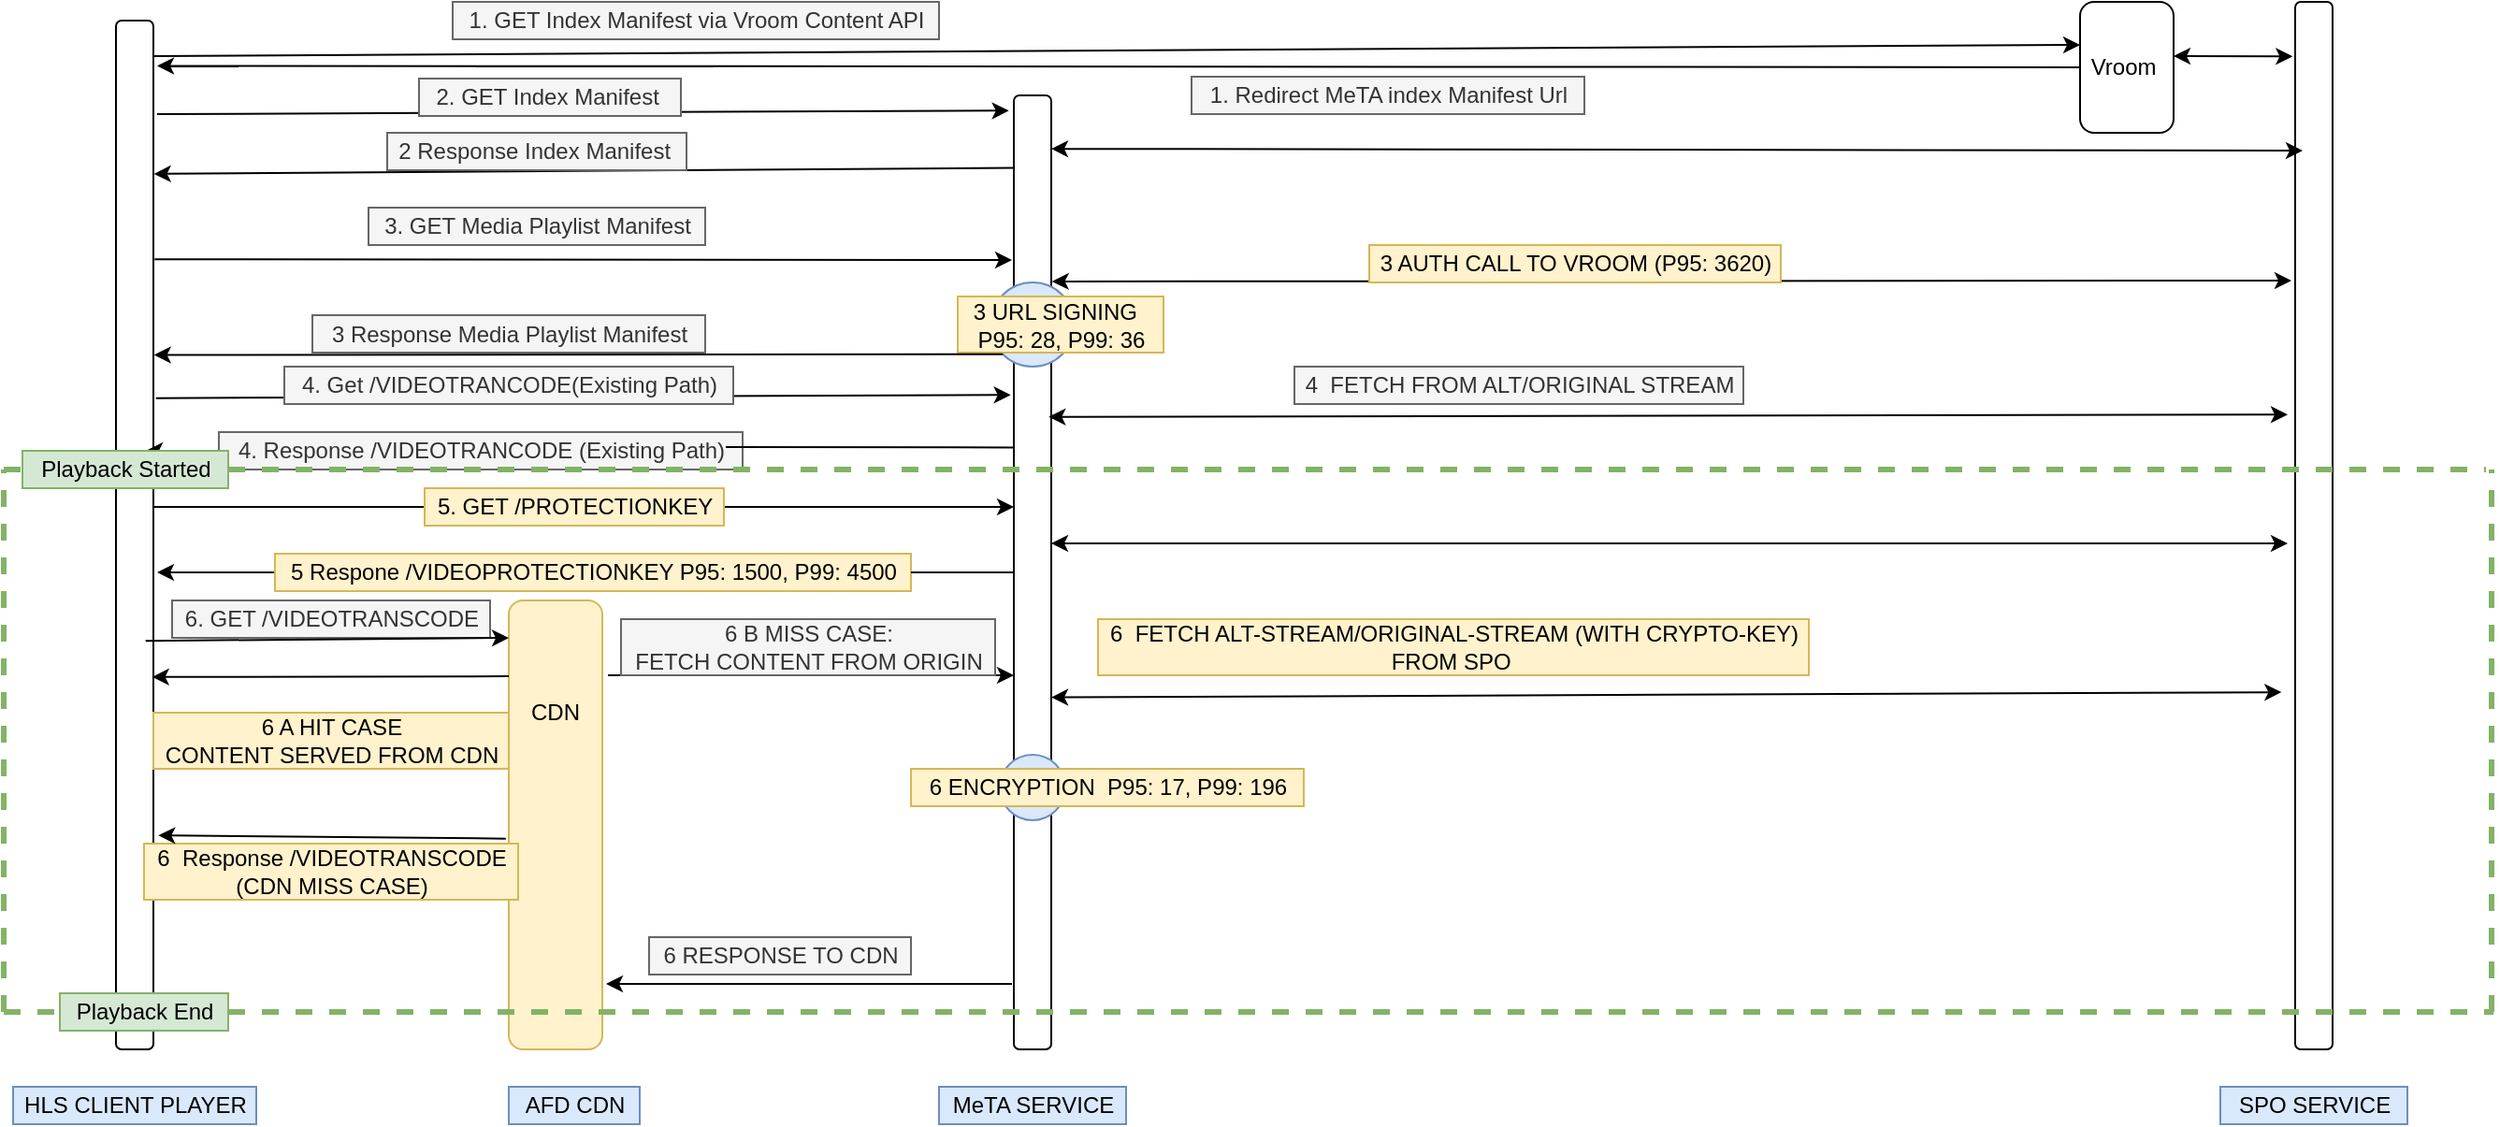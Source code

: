 <mxfile version="14.4.3" type="github">
  <diagram id="vMYTdDhBlaslFHV7eie7" name="Page-1">
    <mxGraphModel dx="782" dy="1479" grid="1" gridSize="10" guides="1" tooltips="1" connect="1" arrows="1" fold="1" page="1" pageScale="1" pageWidth="850" pageHeight="1100" math="0" shadow="0">
      <root>
        <mxCell id="0" />
        <mxCell id="1" parent="0" />
        <mxCell id="3xbs1KLySd6zEUoxScLz-1" value="" style="rounded=1;whiteSpace=wrap;html=1;" parent="1" vertex="1">
          <mxGeometry x="100" y="-310" width="20" height="550" as="geometry" />
        </mxCell>
        <mxCell id="3xbs1KLySd6zEUoxScLz-2" value="&lt;span style=&quot;color: rgba(0 , 0 , 0 , 0) ; font-family: monospace ; font-size: 0px&quot;&gt;%3CmxGraphModel%3E%3Croot%3E%3CmxCell%20id%3D%220%22%2F%3E%3CmxCell%20id%3D%221%22%20parent%3D%220%22%2F%3E%3CmxCell%20id%3D%222%22%20value%3D%223.4%20ENCRYPTION%20(DEFAULT%20MODE)%20P95%3A%2017%2C%20P99%3A%20196%22%20style%3D%22text%3Bhtml%3D1%3Balign%3Dcenter%3BverticalAlign%3Dmiddle%3Bresizable%3D0%3Bpoints%3D%5B%5D%3Bautosize%3D1%3BstrokeColor%3D%2382b366%3BfillColor%3D%23FF6666%3B%22%20vertex%3D%221%22%20parent%3D%221%22%3E%3CmxGeometry%20x%3D%22540%22%20y%3D%2290%22%20width%3D%22320%22%20height%3D%2220%22%20as%3D%22geometry%22%2F%3E%3C%2FmxCell%3E%3C%2Froot%3E%3C%2FmxGraphModel%3E&lt;/span&gt;" style="rounded=1;whiteSpace=wrap;html=1;" parent="1" vertex="1">
          <mxGeometry x="580" y="-270" width="20" height="510" as="geometry" />
        </mxCell>
        <mxCell id="3xbs1KLySd6zEUoxScLz-3" value="" style="rounded=1;whiteSpace=wrap;html=1;" parent="1" vertex="1">
          <mxGeometry x="1265" y="-320" width="20" height="560" as="geometry" />
        </mxCell>
        <mxCell id="3xbs1KLySd6zEUoxScLz-11" value="" style="endArrow=classic;html=1;entryX=-0.133;entryY=0.016;entryDx=0;entryDy=0;entryPerimeter=0;" parent="1" target="3xbs1KLySd6zEUoxScLz-2" edge="1">
          <mxGeometry width="50" height="50" relative="1" as="geometry">
            <mxPoint x="122" y="-260" as="sourcePoint" />
            <mxPoint x="490" y="-262.5" as="targetPoint" />
          </mxGeometry>
        </mxCell>
        <mxCell id="3xbs1KLySd6zEUoxScLz-12" value="2. GET Index Manifest&amp;nbsp;" style="text;html=1;align=center;verticalAlign=middle;resizable=0;points=[];autosize=1;fillColor=#f5f5f5;strokeColor=#666666;fontColor=#333333;" parent="1" vertex="1">
          <mxGeometry x="262" y="-279" width="140" height="20" as="geometry" />
        </mxCell>
        <mxCell id="3xbs1KLySd6zEUoxScLz-13" value="" style="endArrow=classic;startArrow=classic;html=1;entryX=0.2;entryY=0.142;entryDx=0;entryDy=0;entryPerimeter=0;exitX=1;exitY=0.056;exitDx=0;exitDy=0;exitPerimeter=0;" parent="1" source="3xbs1KLySd6zEUoxScLz-2" target="3xbs1KLySd6zEUoxScLz-3" edge="1">
          <mxGeometry width="50" height="50" relative="1" as="geometry">
            <mxPoint x="601.5" y="-303.17" as="sourcePoint" />
            <mxPoint x="1264.84" y="-302.25" as="targetPoint" />
            <Array as="points" />
          </mxGeometry>
        </mxCell>
        <mxCell id="3xbs1KLySd6zEUoxScLz-14" value="" style="endArrow=classic;html=1;entryX=1.017;entryY=0.149;entryDx=0;entryDy=0;entryPerimeter=0;exitX=0;exitY=0.076;exitDx=0;exitDy=0;exitPerimeter=0;" parent="1" source="3xbs1KLySd6zEUoxScLz-2" target="3xbs1KLySd6zEUoxScLz-1" edge="1">
          <mxGeometry width="50" height="50" relative="1" as="geometry">
            <mxPoint x="490" y="-227.5" as="sourcePoint" />
            <mxPoint x="124" y="-288.5" as="targetPoint" />
          </mxGeometry>
        </mxCell>
        <mxCell id="3xbs1KLySd6zEUoxScLz-15" value="2 Response Index Manifest&amp;nbsp;" style="text;html=1;align=center;verticalAlign=middle;resizable=0;points=[];autosize=1;fillColor=#f5f5f5;strokeColor=#666666;fontColor=#333333;" parent="1" vertex="1">
          <mxGeometry x="245" y="-250" width="160" height="20" as="geometry" />
        </mxCell>
        <mxCell id="3xbs1KLySd6zEUoxScLz-16" value="" style="endArrow=classic;html=1;exitX=1.033;exitY=0.232;exitDx=0;exitDy=0;exitPerimeter=0;" parent="1" source="3xbs1KLySd6zEUoxScLz-1" edge="1">
          <mxGeometry width="50" height="50" relative="1" as="geometry">
            <mxPoint x="132" y="-250" as="sourcePoint" />
            <mxPoint x="579" y="-182" as="targetPoint" />
          </mxGeometry>
        </mxCell>
        <mxCell id="3xbs1KLySd6zEUoxScLz-18" value="3. GET Media Playlist Manifest" style="text;html=1;align=center;verticalAlign=middle;resizable=0;points=[];autosize=1;fillColor=#f5f5f5;strokeColor=#666666;fontColor=#333333;" parent="1" vertex="1">
          <mxGeometry x="235" y="-210" width="180" height="20" as="geometry" />
        </mxCell>
        <mxCell id="3xbs1KLySd6zEUoxScLz-19" value="" style="endArrow=classic;startArrow=classic;html=1;exitX=1.017;exitY=0.195;exitDx=0;exitDy=0;exitPerimeter=0;" parent="1" source="3xbs1KLySd6zEUoxScLz-2" edge="1">
          <mxGeometry width="50" height="50" relative="1" as="geometry">
            <mxPoint x="602" y="-230" as="sourcePoint" />
            <mxPoint x="1263" y="-171" as="targetPoint" />
          </mxGeometry>
        </mxCell>
        <mxCell id="3xbs1KLySd6zEUoxScLz-20" value="3 AUTH CALL TO VROOM (P95: 3620)" style="text;html=1;align=center;verticalAlign=middle;resizable=0;points=[];autosize=1;strokeColor=#d6b656;fillColor=#fff2cc;" parent="1" vertex="1">
          <mxGeometry x="770" y="-190" width="220" height="20" as="geometry" />
        </mxCell>
        <mxCell id="3xbs1KLySd6zEUoxScLz-27" value="" style="ellipse;whiteSpace=wrap;html=1;aspect=fixed;fillColor=#dae8fc;strokeColor=#6c8ebf;" parent="1" vertex="1">
          <mxGeometry x="567.5" y="-170" width="45" height="45" as="geometry" />
        </mxCell>
        <mxCell id="3xbs1KLySd6zEUoxScLz-28" value="3 URL SIGNING&amp;nbsp;&amp;nbsp;&lt;br&gt;P95: 28, P99: 36" style="text;html=1;align=center;verticalAlign=middle;resizable=0;points=[];autosize=1;strokeColor=#d6b656;fillColor=#fff2cc;" parent="1" vertex="1">
          <mxGeometry x="550" y="-162.5" width="110" height="30" as="geometry" />
        </mxCell>
        <mxCell id="3xbs1KLySd6zEUoxScLz-29" value="" style="endArrow=classic;html=1;exitX=0;exitY=1;exitDx=0;exitDy=0;entryX=1.017;entryY=0.325;entryDx=0;entryDy=0;entryPerimeter=0;" parent="1" source="3xbs1KLySd6zEUoxScLz-27" target="3xbs1KLySd6zEUoxScLz-1" edge="1">
          <mxGeometry width="50" height="50" relative="1" as="geometry">
            <mxPoint x="577" y="-170" as="sourcePoint" />
            <mxPoint x="122" y="-100" as="targetPoint" />
          </mxGeometry>
        </mxCell>
        <mxCell id="3xbs1KLySd6zEUoxScLz-30" value="3 Response Media Playlist Manifest" style="text;html=1;align=center;verticalAlign=middle;resizable=0;points=[];autosize=1;fillColor=#f5f5f5;strokeColor=#666666;fontColor=#333333;" parent="1" vertex="1">
          <mxGeometry x="205" y="-152.5" width="210" height="20" as="geometry" />
        </mxCell>
        <mxCell id="3xbs1KLySd6zEUoxScLz-36" value="" style="endArrow=classic;html=1;" parent="1" edge="1">
          <mxGeometry width="50" height="50" relative="1" as="geometry">
            <mxPoint x="120" y="-50" as="sourcePoint" />
            <mxPoint x="580" y="-50" as="targetPoint" />
            <Array as="points" />
          </mxGeometry>
        </mxCell>
        <mxCell id="3xbs1KLySd6zEUoxScLz-37" value="5. GET /PROTECTIONKEY" style="text;html=1;align=center;verticalAlign=middle;resizable=0;points=[];autosize=1;fillColor=#fff2cc;strokeColor=#d6b656;" parent="1" vertex="1">
          <mxGeometry x="265" y="-60" width="160" height="20" as="geometry" />
        </mxCell>
        <mxCell id="3xbs1KLySd6zEUoxScLz-38" value="" style="endArrow=classic;startArrow=classic;html=1;" parent="1" edge="1">
          <mxGeometry width="50" height="50" relative="1" as="geometry">
            <mxPoint x="600" y="-30.5" as="sourcePoint" />
            <mxPoint x="1261" y="-30.5" as="targetPoint" />
            <Array as="points" />
          </mxGeometry>
        </mxCell>
        <mxCell id="3xbs1KLySd6zEUoxScLz-39" value="" style="endArrow=classic;html=1;exitX=0;exitY=0.5;exitDx=0;exitDy=0;" parent="1" source="3xbs1KLySd6zEUoxScLz-40" edge="1">
          <mxGeometry width="50" height="50" relative="1" as="geometry">
            <mxPoint x="577" y="-290" as="sourcePoint" />
            <mxPoint x="122" y="-15" as="targetPoint" />
          </mxGeometry>
        </mxCell>
        <mxCell id="3xbs1KLySd6zEUoxScLz-42" value="" style="rounded=1;whiteSpace=wrap;html=1;fillColor=#fff2cc;strokeColor=#d6b656;" parent="1" vertex="1">
          <mxGeometry x="310" width="50" height="240" as="geometry" />
        </mxCell>
        <mxCell id="3xbs1KLySd6zEUoxScLz-43" value="CDN" style="text;html=1;strokeColor=none;fillColor=none;align=center;verticalAlign=middle;whiteSpace=wrap;rounded=0;" parent="1" vertex="1">
          <mxGeometry x="315" y="50" width="40" height="20" as="geometry" />
        </mxCell>
        <mxCell id="3xbs1KLySd6zEUoxScLz-44" value="6. GET /VIDEOTRANSCODE" style="text;html=1;align=center;verticalAlign=middle;resizable=0;points=[];autosize=1;fillColor=#f5f5f5;strokeColor=#666666;fontColor=#333333;" parent="1" vertex="1">
          <mxGeometry x="130" width="170" height="20" as="geometry" />
        </mxCell>
        <mxCell id="3xbs1KLySd6zEUoxScLz-45" value="" style="endArrow=classic;html=1;exitX=1.033;exitY=0.406;exitDx=0;exitDy=0;exitPerimeter=0;" parent="1" edge="1">
          <mxGeometry width="50" height="50" relative="1" as="geometry">
            <mxPoint x="115.83" y="21.6" as="sourcePoint" />
            <mxPoint x="310" y="20" as="targetPoint" />
          </mxGeometry>
        </mxCell>
        <mxCell id="3xbs1KLySd6zEUoxScLz-47" value="" style="endArrow=classic;html=1;" parent="1" edge="1">
          <mxGeometry width="50" height="50" relative="1" as="geometry">
            <mxPoint x="363" y="40" as="sourcePoint" />
            <mxPoint x="580" y="40" as="targetPoint" />
          </mxGeometry>
        </mxCell>
        <mxCell id="3xbs1KLySd6zEUoxScLz-48" value="6 B MISS CASE: &lt;br&gt;FETCH CONTENT FROM ORIGIN" style="text;html=1;align=center;verticalAlign=middle;resizable=0;points=[];autosize=1;fillColor=#f5f5f5;strokeColor=#666666;fontColor=#333333;" parent="1" vertex="1">
          <mxGeometry x="370" y="10" width="200" height="30" as="geometry" />
        </mxCell>
        <mxCell id="3xbs1KLySd6zEUoxScLz-49" value="" style="endArrow=classic;startArrow=classic;html=1;entryX=-0.367;entryY=0.659;entryDx=0;entryDy=0;entryPerimeter=0;exitX=1;exitY=0.631;exitDx=0;exitDy=0;exitPerimeter=0;" parent="1" source="3xbs1KLySd6zEUoxScLz-2" target="3xbs1KLySd6zEUoxScLz-3" edge="1">
          <mxGeometry width="50" height="50" relative="1" as="geometry">
            <mxPoint x="599.84" y="-76.73" as="sourcePoint" />
            <mxPoint x="1267.34" y="-76.75" as="targetPoint" />
          </mxGeometry>
        </mxCell>
        <mxCell id="3xbs1KLySd6zEUoxScLz-50" value="6&amp;nbsp; FETCH ALT-STREAM/ORIGINAL-STREAM (WITH CRYPTO-KEY)&lt;br&gt;FROM SPO&amp;nbsp;" style="text;html=1;align=center;verticalAlign=middle;resizable=0;points=[];autosize=1;strokeColor=#d6b656;fillColor=#fff2cc;" parent="1" vertex="1">
          <mxGeometry x="625" y="10" width="380" height="30" as="geometry" />
        </mxCell>
        <mxCell id="3xbs1KLySd6zEUoxScLz-52" value="" style="ellipse;whiteSpace=wrap;html=1;aspect=fixed;fillColor=#dae8fc;strokeColor=#6c8ebf;" parent="1" vertex="1">
          <mxGeometry x="572.5" y="82.5" width="35" height="35" as="geometry" />
        </mxCell>
        <mxCell id="3xbs1KLySd6zEUoxScLz-53" value="6 ENCRYPTION&amp;nbsp; P95: 17, P99: 196" style="text;html=1;align=center;verticalAlign=middle;resizable=0;points=[];autosize=1;strokeColor=#d6b656;fillColor=#fff2cc;" parent="1" vertex="1">
          <mxGeometry x="525" y="90" width="210" height="20" as="geometry" />
        </mxCell>
        <mxCell id="3xbs1KLySd6zEUoxScLz-54" value="" style="endArrow=classic;html=1;entryX=0.967;entryY=0.638;entryDx=0;entryDy=0;entryPerimeter=0;exitX=0;exitY=0.169;exitDx=0;exitDy=0;exitPerimeter=0;" parent="1" source="3xbs1KLySd6zEUoxScLz-42" target="3xbs1KLySd6zEUoxScLz-1" edge="1">
          <mxGeometry width="50" height="50" relative="1" as="geometry">
            <mxPoint x="342" y="-101" as="sourcePoint" />
            <mxPoint x="123" y="-101" as="targetPoint" />
          </mxGeometry>
        </mxCell>
        <mxCell id="3xbs1KLySd6zEUoxScLz-56" value="6 A HIT CASE&lt;br&gt;CONTENT SERVED FROM CDN" style="text;html=1;align=center;verticalAlign=middle;resizable=0;points=[];autosize=1;fillColor=#fff2cc;strokeColor=#d6b656;" parent="1" vertex="1">
          <mxGeometry x="120" y="60" width="190" height="30" as="geometry" />
        </mxCell>
        <mxCell id="3xbs1KLySd6zEUoxScLz-58" value="6&amp;nbsp; Response /VIDEOTRANSCODE &lt;br&gt;(CDN MISS CASE)" style="text;html=1;align=center;verticalAlign=middle;resizable=0;points=[];autosize=1;fillColor=#fff2cc;strokeColor=#d6b656;" parent="1" vertex="1">
          <mxGeometry x="115" y="130" width="200" height="30" as="geometry" />
        </mxCell>
        <mxCell id="3xbs1KLySd6zEUoxScLz-59" value="6 RESPONSE TO CDN" style="text;html=1;align=center;verticalAlign=middle;resizable=0;points=[];autosize=1;fillColor=#f5f5f5;strokeColor=#666666;fontColor=#333333;" parent="1" vertex="1">
          <mxGeometry x="385" y="180" width="140" height="20" as="geometry" />
        </mxCell>
        <mxCell id="3xbs1KLySd6zEUoxScLz-60" value="" style="endArrow=classic;html=1;" parent="1" edge="1">
          <mxGeometry width="50" height="50" relative="1" as="geometry">
            <mxPoint x="579" y="205" as="sourcePoint" />
            <mxPoint x="362" y="205" as="targetPoint" />
            <Array as="points">
              <mxPoint x="362" y="205" />
            </Array>
          </mxGeometry>
        </mxCell>
        <mxCell id="3xbs1KLySd6zEUoxScLz-61" value="HLS CLIENT PLAYER" style="text;html=1;align=center;verticalAlign=middle;resizable=0;points=[];autosize=1;fillColor=#dae8fc;strokeColor=#6c8ebf;" parent="1" vertex="1">
          <mxGeometry x="45" y="260" width="130" height="20" as="geometry" />
        </mxCell>
        <mxCell id="3xbs1KLySd6zEUoxScLz-63" value="AFD CDN" style="text;html=1;align=center;verticalAlign=middle;resizable=0;points=[];autosize=1;strokeColor=#6c8ebf;fillColor=#dae8fc;" parent="1" vertex="1">
          <mxGeometry x="310" y="260" width="70" height="20" as="geometry" />
        </mxCell>
        <mxCell id="3xbs1KLySd6zEUoxScLz-64" value="MeTA SERVICE&lt;br&gt;" style="text;html=1;align=center;verticalAlign=middle;resizable=0;points=[];autosize=1;strokeColor=#6c8ebf;fillColor=#dae8fc;" parent="1" vertex="1">
          <mxGeometry x="540" y="260" width="100" height="20" as="geometry" />
        </mxCell>
        <mxCell id="3xbs1KLySd6zEUoxScLz-65" value="SPO SERVICE" style="text;html=1;align=center;verticalAlign=middle;resizable=0;points=[];autosize=1;strokeColor=#6c8ebf;fillColor=#dae8fc;" parent="1" vertex="1">
          <mxGeometry x="1225" y="260" width="100" height="20" as="geometry" />
        </mxCell>
        <mxCell id="3xbs1KLySd6zEUoxScLz-70" value="" style="endArrow=classic;html=1;entryX=1.1;entryY=0.044;entryDx=0;entryDy=0;entryPerimeter=0;" parent="1" source="3xbs1KLySd6zEUoxScLz-118" target="3xbs1KLySd6zEUoxScLz-1" edge="1">
          <mxGeometry width="50" height="50" relative="1" as="geometry">
            <mxPoint x="540" y="-262.5" as="sourcePoint" />
            <mxPoint x="578" y="-262" as="targetPoint" />
          </mxGeometry>
        </mxCell>
        <mxCell id="3xbs1KLySd6zEUoxScLz-75" value="" style="endArrow=classic;html=1;exitX=1.067;exitY=0.367;exitDx=0;exitDy=0;exitPerimeter=0;entryX=-0.083;entryY=0.314;entryDx=0;entryDy=0;entryPerimeter=0;" parent="1" source="3xbs1KLySd6zEUoxScLz-1" target="3xbs1KLySd6zEUoxScLz-2" edge="1">
          <mxGeometry width="50" height="50" relative="1" as="geometry">
            <mxPoint x="130.34" y="-47" as="sourcePoint" />
            <mxPoint x="585" y="-48" as="targetPoint" />
            <Array as="points" />
          </mxGeometry>
        </mxCell>
        <mxCell id="3xbs1KLySd6zEUoxScLz-77" value="4. Get /VIDEOTRANCODE(Existing Path)" style="text;html=1;align=center;verticalAlign=middle;resizable=0;points=[];autosize=1;fillColor=#f5f5f5;strokeColor=#666666;fontColor=#333333;" parent="1" vertex="1">
          <mxGeometry x="190" y="-125" width="240" height="20" as="geometry" />
        </mxCell>
        <mxCell id="3xbs1KLySd6zEUoxScLz-82" value="" style="endArrow=classic;startArrow=classic;html=1;exitX=0.933;exitY=0.337;exitDx=0;exitDy=0;exitPerimeter=0;entryX=-0.2;entryY=0.394;entryDx=0;entryDy=0;entryPerimeter=0;" parent="1" source="3xbs1KLySd6zEUoxScLz-2" target="3xbs1KLySd6zEUoxScLz-3" edge="1">
          <mxGeometry width="50" height="50" relative="1" as="geometry">
            <mxPoint x="610" y="-20.5" as="sourcePoint" />
            <mxPoint x="1271" y="-20.5" as="targetPoint" />
            <Array as="points" />
          </mxGeometry>
        </mxCell>
        <mxCell id="3xbs1KLySd6zEUoxScLz-84" value="" style="endArrow=classic;html=1;" parent="1" source="3xbs1KLySd6zEUoxScLz-85" edge="1">
          <mxGeometry width="50" height="50" relative="1" as="geometry">
            <mxPoint x="579" y="-80" as="sourcePoint" />
            <mxPoint x="116" y="-80" as="targetPoint" />
          </mxGeometry>
        </mxCell>
        <mxCell id="3xbs1KLySd6zEUoxScLz-85" value="4. Response /VIDEOTRANCODE (Existing Path)" style="text;html=1;align=center;verticalAlign=middle;resizable=0;points=[];autosize=1;fillColor=#f5f5f5;strokeColor=#666666;fontColor=#333333;" parent="1" vertex="1">
          <mxGeometry x="155" y="-90" width="280" height="20" as="geometry" />
        </mxCell>
        <mxCell id="3xbs1KLySd6zEUoxScLz-94" value="" style="endArrow=none;html=1;entryX=0;entryY=0.369;entryDx=0;entryDy=0;entryPerimeter=0;" parent="1" target="3xbs1KLySd6zEUoxScLz-2" edge="1">
          <mxGeometry width="50" height="50" relative="1" as="geometry">
            <mxPoint x="426" y="-82" as="sourcePoint" />
            <mxPoint x="400" y="-110" as="targetPoint" />
          </mxGeometry>
        </mxCell>
        <mxCell id="3xbs1KLySd6zEUoxScLz-40" value="5 Respone /VIDEOPROTECTIONKEY P95: 1500, P99: 4500" style="text;html=1;align=center;verticalAlign=middle;resizable=0;points=[];autosize=1;fillColor=#fff2cc;strokeColor=#d6b656;" parent="1" vertex="1">
          <mxGeometry x="185" y="-25" width="340" height="20" as="geometry" />
        </mxCell>
        <mxCell id="3xbs1KLySd6zEUoxScLz-96" value="" style="endArrow=none;html=1;entryX=0;entryY=0.5;entryDx=0;entryDy=0;" parent="1" source="3xbs1KLySd6zEUoxScLz-40" target="3xbs1KLySd6zEUoxScLz-2" edge="1">
          <mxGeometry width="50" height="50" relative="1" as="geometry">
            <mxPoint x="523" y="-15" as="sourcePoint" />
            <mxPoint x="400" y="-10" as="targetPoint" />
          </mxGeometry>
        </mxCell>
        <mxCell id="3xbs1KLySd6zEUoxScLz-101" value="" style="endArrow=none;dashed=1;html=1;fillColor=#d5e8d4;strokeColor=#82b366;strokeWidth=3;" parent="1" source="3xbs1KLySd6zEUoxScLz-107" edge="1">
          <mxGeometry width="50" height="50" relative="1" as="geometry">
            <mxPoint x="40" y="-70" as="sourcePoint" />
            <mxPoint x="1367" y="-70" as="targetPoint" />
          </mxGeometry>
        </mxCell>
        <mxCell id="3xbs1KLySd6zEUoxScLz-102" value="" style="endArrow=none;dashed=1;html=1;fillColor=#d5e8d4;strokeColor=#82b366;strokeWidth=3;" parent="1" edge="1">
          <mxGeometry width="50" height="50" relative="1" as="geometry">
            <mxPoint x="1370" y="220" as="sourcePoint" />
            <mxPoint x="1370" y="-70" as="targetPoint" />
          </mxGeometry>
        </mxCell>
        <mxCell id="3xbs1KLySd6zEUoxScLz-106" value="" style="endArrow=none;dashed=1;html=1;fillColor=#d5e8d4;strokeColor=#82b366;strokeWidth=3;" parent="1" source="3xbs1KLySd6zEUoxScLz-113" edge="1">
          <mxGeometry width="50" height="50" relative="1" as="geometry">
            <mxPoint x="40" y="230" as="sourcePoint" />
            <mxPoint x="1371" y="220" as="targetPoint" />
          </mxGeometry>
        </mxCell>
        <mxCell id="3xbs1KLySd6zEUoxScLz-104" value="" style="endArrow=none;dashed=1;html=1;fillColor=#d5e8d4;strokeColor=#82b366;strokeWidth=3;" parent="1" edge="1">
          <mxGeometry width="50" height="50" relative="1" as="geometry">
            <mxPoint x="40" y="220" as="sourcePoint" />
            <mxPoint x="40" y="-70" as="targetPoint" />
          </mxGeometry>
        </mxCell>
        <mxCell id="3xbs1KLySd6zEUoxScLz-107" value="Playback Started" style="text;html=1;align=center;verticalAlign=middle;resizable=0;points=[];autosize=1;fillColor=#d5e8d4;strokeColor=#82b366;" parent="1" vertex="1">
          <mxGeometry x="50" y="-80" width="110" height="20" as="geometry" />
        </mxCell>
        <mxCell id="3xbs1KLySd6zEUoxScLz-111" value="" style="endArrow=none;dashed=1;html=1;fillColor=#d5e8d4;strokeColor=#82b366;strokeWidth=3;" parent="1" target="3xbs1KLySd6zEUoxScLz-107" edge="1">
          <mxGeometry width="50" height="50" relative="1" as="geometry">
            <mxPoint x="40" y="-70" as="sourcePoint" />
            <mxPoint x="1367" y="-70" as="targetPoint" />
          </mxGeometry>
        </mxCell>
        <mxCell id="3xbs1KLySd6zEUoxScLz-113" value="Playback End" style="text;html=1;align=center;verticalAlign=middle;resizable=0;points=[];autosize=1;fillColor=#d5e8d4;strokeColor=#82b366;" parent="1" vertex="1">
          <mxGeometry x="70" y="210" width="90" height="20" as="geometry" />
        </mxCell>
        <mxCell id="3xbs1KLySd6zEUoxScLz-114" value="" style="endArrow=none;dashed=1;html=1;fillColor=#d5e8d4;strokeColor=#82b366;strokeWidth=3;" parent="1" target="3xbs1KLySd6zEUoxScLz-113" edge="1">
          <mxGeometry width="50" height="50" relative="1" as="geometry">
            <mxPoint x="40" y="220" as="sourcePoint" />
            <mxPoint x="1371" y="230" as="targetPoint" />
          </mxGeometry>
        </mxCell>
        <mxCell id="3xbs1KLySd6zEUoxScLz-117" value="" style="endArrow=classic;html=1;entryX=1.133;entryY=0.792;entryDx=0;entryDy=0;entryPerimeter=0;exitX=0.967;exitY=-0.089;exitDx=0;exitDy=0;exitPerimeter=0;" parent="1" source="3xbs1KLySd6zEUoxScLz-58" target="3xbs1KLySd6zEUoxScLz-1" edge="1">
          <mxGeometry width="50" height="50" relative="1" as="geometry">
            <mxPoint x="320" y="50.56" as="sourcePoint" />
            <mxPoint x="129.34" y="50.9" as="targetPoint" />
          </mxGeometry>
        </mxCell>
        <mxCell id="3xbs1KLySd6zEUoxScLz-118" value="Vroom&amp;nbsp;" style="rounded=1;whiteSpace=wrap;html=1;" parent="1" vertex="1">
          <mxGeometry x="1150" y="-320" width="50" height="70" as="geometry" />
        </mxCell>
        <mxCell id="3xbs1KLySd6zEUoxScLz-123" value="" style="endArrow=classic;html=1;" parent="1" edge="1">
          <mxGeometry width="50" height="50" relative="1" as="geometry">
            <mxPoint x="120" y="-291" as="sourcePoint" />
            <mxPoint x="1150" y="-297" as="targetPoint" />
          </mxGeometry>
        </mxCell>
        <mxCell id="3xbs1KLySd6zEUoxScLz-125" value="1. GET Index Manifest via Vroom Content API" style="text;html=1;align=center;verticalAlign=middle;resizable=0;points=[];autosize=1;fillColor=#f5f5f5;strokeColor=#666666;fontColor=#333333;" parent="1" vertex="1">
          <mxGeometry x="280" y="-320" width="260" height="20" as="geometry" />
        </mxCell>
        <mxCell id="3xbs1KLySd6zEUoxScLz-128" value="1. Redirect MeTA index Manifest Url" style="text;html=1;align=center;verticalAlign=middle;resizable=0;points=[];autosize=1;fillColor=#f5f5f5;strokeColor=#666666;fontColor=#333333;" parent="1" vertex="1">
          <mxGeometry x="675" y="-280" width="210" height="20" as="geometry" />
        </mxCell>
        <mxCell id="3xbs1KLySd6zEUoxScLz-130" value="" style="endArrow=classic;startArrow=classic;html=1;entryX=-0.067;entryY=0.052;entryDx=0;entryDy=0;entryPerimeter=0;" parent="1" target="3xbs1KLySd6zEUoxScLz-3" edge="1">
          <mxGeometry width="50" height="50" relative="1" as="geometry">
            <mxPoint x="1200" y="-291" as="sourcePoint" />
            <mxPoint x="1279" y="-230.48" as="targetPoint" />
            <Array as="points" />
          </mxGeometry>
        </mxCell>
        <mxCell id="e8uZhgBpsdaz2qcYcrh--1" value="4&amp;nbsp; FETCH FROM ALT/ORIGINAL STREAM" style="text;html=1;align=center;verticalAlign=middle;resizable=0;points=[];autosize=1;strokeColor=#666666;fillColor=#f5f5f5;fontColor=#333333;" vertex="1" parent="1">
          <mxGeometry x="730" y="-125" width="240" height="20" as="geometry" />
        </mxCell>
      </root>
    </mxGraphModel>
  </diagram>
</mxfile>

